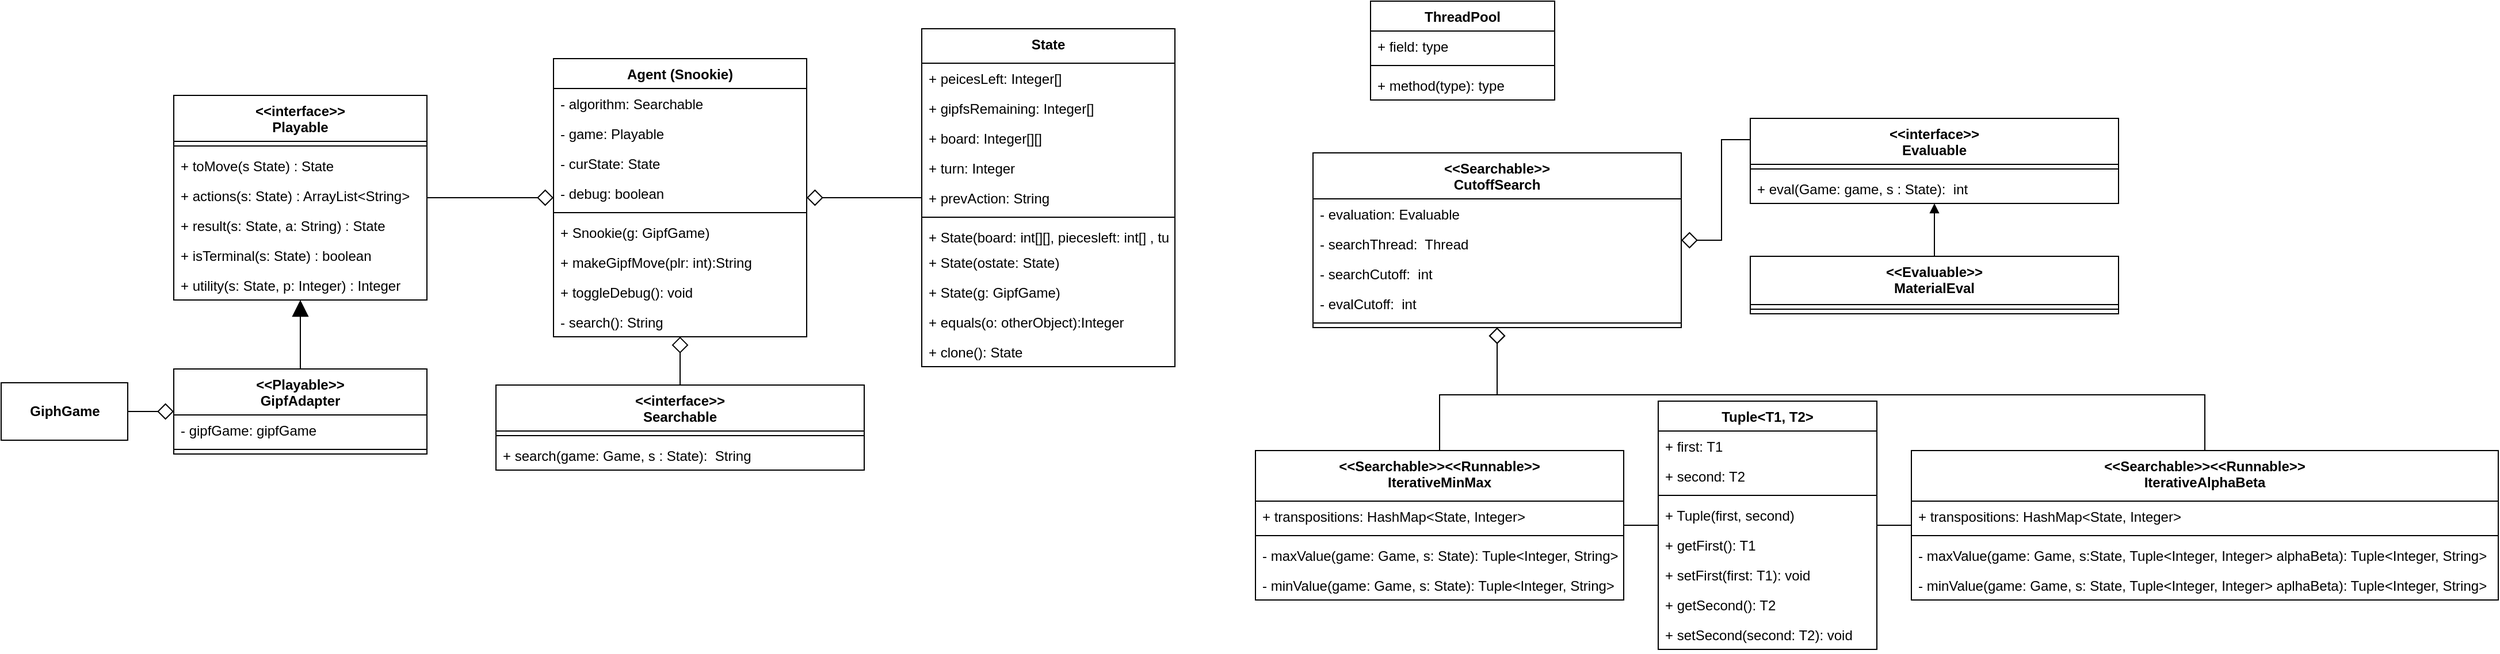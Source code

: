 <mxfile version="20.8.16" type="device"><diagram name="Page-1" id="qkXfBrp7uQLf2SL2iT-S"><mxGraphModel dx="780" dy="504" grid="1" gridSize="10" guides="1" tooltips="1" connect="1" arrows="1" fold="1" page="1" pageScale="1" pageWidth="1100" pageHeight="850" math="0" shadow="0"><root><mxCell id="0"/><mxCell id="1" parent="0"/><mxCell id="hHxyH5yERYXVaYBpHw8k-13" value="Agent (Snookie)" style="swimlane;fontStyle=1;align=center;verticalAlign=top;childLayout=stackLayout;horizontal=1;startSize=26;horizontalStack=0;resizeParent=1;resizeParentMax=0;resizeLast=0;collapsible=1;marginBottom=0;" parent="1" vertex="1"><mxGeometry x="500" y="100" width="220" height="242" as="geometry"/></mxCell><mxCell id="CtnGFcqPAfP0sJJXfYDC-135" value="- algorithm: Searchable  " style="text;strokeColor=none;fillColor=none;align=left;verticalAlign=top;spacingLeft=4;spacingRight=4;overflow=hidden;rotatable=0;points=[[0,0.5],[1,0.5]];portConstraint=eastwest;" parent="hHxyH5yERYXVaYBpHw8k-13" vertex="1"><mxGeometry y="26" width="220" height="26" as="geometry"/></mxCell><mxCell id="rjFPTvb7h-t3FIGgpbaG-9" value="- game: Playable" style="text;strokeColor=none;fillColor=none;align=left;verticalAlign=top;spacingLeft=4;spacingRight=4;overflow=hidden;rotatable=0;points=[[0,0.5],[1,0.5]];portConstraint=eastwest;" parent="hHxyH5yERYXVaYBpHw8k-13" vertex="1"><mxGeometry y="52" width="220" height="26" as="geometry"/></mxCell><mxCell id="rjFPTvb7h-t3FIGgpbaG-42" value="- curState: State" style="text;strokeColor=none;fillColor=none;align=left;verticalAlign=top;spacingLeft=4;spacingRight=4;overflow=hidden;rotatable=0;points=[[0,0.5],[1,0.5]];portConstraint=eastwest;" parent="hHxyH5yERYXVaYBpHw8k-13" vertex="1"><mxGeometry y="78" width="220" height="26" as="geometry"/></mxCell><mxCell id="CtnGFcqPAfP0sJJXfYDC-87" value="- debug: boolean" style="text;strokeColor=none;fillColor=none;align=left;verticalAlign=top;spacingLeft=4;spacingRight=4;overflow=hidden;rotatable=0;points=[[0,0.5],[1,0.5]];portConstraint=eastwest;" parent="hHxyH5yERYXVaYBpHw8k-13" vertex="1"><mxGeometry y="104" width="220" height="26" as="geometry"/></mxCell><mxCell id="hHxyH5yERYXVaYBpHw8k-15" value="" style="line;strokeWidth=1;fillColor=none;align=left;verticalAlign=middle;spacingTop=-1;spacingLeft=3;spacingRight=3;rotatable=0;labelPosition=right;points=[];portConstraint=eastwest;strokeColor=inherit;" parent="hHxyH5yERYXVaYBpHw8k-13" vertex="1"><mxGeometry y="130" width="220" height="8" as="geometry"/></mxCell><mxCell id="Zzobim7I9tTwuG3L4wxH-13" value="+ Snookie(g: GipfGame) " style="text;strokeColor=none;fillColor=none;align=left;verticalAlign=top;spacingLeft=4;spacingRight=4;overflow=hidden;rotatable=0;points=[[0,0.5],[1,0.5]];portConstraint=eastwest;" parent="hHxyH5yERYXVaYBpHw8k-13" vertex="1"><mxGeometry y="138" width="220" height="26" as="geometry"/></mxCell><mxCell id="hHxyH5yERYXVaYBpHw8k-16" value="+ makeGipfMove(plr: int):String" style="text;strokeColor=none;fillColor=none;align=left;verticalAlign=top;spacingLeft=4;spacingRight=4;overflow=hidden;rotatable=0;points=[[0,0.5],[1,0.5]];portConstraint=eastwest;" parent="hHxyH5yERYXVaYBpHw8k-13" vertex="1"><mxGeometry y="164" width="220" height="26" as="geometry"/></mxCell><mxCell id="9Am3-MI80cr76NnRjmBR-2" value="+ toggleDebug(): void" style="text;strokeColor=none;fillColor=none;align=left;verticalAlign=top;spacingLeft=4;spacingRight=4;overflow=hidden;rotatable=0;points=[[0,0.5],[1,0.5]];portConstraint=eastwest;" parent="hHxyH5yERYXVaYBpHw8k-13" vertex="1"><mxGeometry y="190" width="220" height="26" as="geometry"/></mxCell><mxCell id="CtnGFcqPAfP0sJJXfYDC-84" value="- search(): String" style="text;strokeColor=none;fillColor=none;align=left;verticalAlign=top;spacingLeft=4;spacingRight=4;overflow=hidden;rotatable=0;points=[[0,0.5],[1,0.5]];portConstraint=eastwest;" parent="hHxyH5yERYXVaYBpHw8k-13" vertex="1"><mxGeometry y="216" width="220" height="26" as="geometry"/></mxCell><mxCell id="rjFPTvb7h-t3FIGgpbaG-43" style="edgeStyle=orthogonalEdgeStyle;rounded=0;orthogonalLoop=1;jettySize=auto;html=1;exitX=0.5;exitY=0;exitDx=0;exitDy=0;strokeWidth=1;endArrow=diamond;endFill=0;endSize=12;" parent="1" source="hHxyH5yERYXVaYBpHw8k-37" target="CtnGFcqPAfP0sJJXfYDC-104" edge="1"><mxGeometry relative="1" as="geometry"/></mxCell><mxCell id="hHxyH5yERYXVaYBpHw8k-37" value="&lt;&lt;Searchable&gt;&gt;&lt;&lt;Runnable&gt;&gt;&#10;IterativeMinMax" style="swimlane;fontStyle=1;align=center;verticalAlign=top;childLayout=stackLayout;horizontal=1;startSize=44;horizontalStack=0;resizeParent=1;resizeParentMax=0;resizeLast=0;collapsible=1;marginBottom=0;" parent="1" vertex="1"><mxGeometry x="1110" y="441" width="320" height="130" as="geometry"/></mxCell><mxCell id="rjFPTvb7h-t3FIGgpbaG-20" value="+ transpositions: HashMap&lt;State, Integer&gt;" style="text;strokeColor=none;fillColor=none;align=left;verticalAlign=top;spacingLeft=4;spacingRight=4;overflow=hidden;rotatable=0;points=[[0,0.5],[1,0.5]];portConstraint=eastwest;" parent="hHxyH5yERYXVaYBpHw8k-37" vertex="1"><mxGeometry y="44" width="320" height="26" as="geometry"/></mxCell><mxCell id="hHxyH5yERYXVaYBpHw8k-39" value="" style="line;strokeWidth=1;fillColor=none;align=left;verticalAlign=middle;spacingTop=-1;spacingLeft=3;spacingRight=3;rotatable=0;labelPosition=right;points=[];portConstraint=eastwest;strokeColor=inherit;" parent="hHxyH5yERYXVaYBpHw8k-37" vertex="1"><mxGeometry y="70" width="320" height="8" as="geometry"/></mxCell><mxCell id="hHxyH5yERYXVaYBpHw8k-41" value="- maxValue(game: Game, s: State): Tuple&lt;Integer, String&gt;" style="text;strokeColor=none;fillColor=none;align=left;verticalAlign=top;spacingLeft=4;spacingRight=4;overflow=hidden;rotatable=0;points=[[0,0.5],[1,0.5]];portConstraint=eastwest;" parent="hHxyH5yERYXVaYBpHw8k-37" vertex="1"><mxGeometry y="78" width="320" height="26" as="geometry"/></mxCell><mxCell id="hHxyH5yERYXVaYBpHw8k-42" value="- minValue(game: Game, s: State): Tuple&lt;Integer, String&gt; " style="text;strokeColor=none;fillColor=none;align=left;verticalAlign=top;spacingLeft=4;spacingRight=4;overflow=hidden;rotatable=0;points=[[0,0.5],[1,0.5]];portConstraint=eastwest;" parent="hHxyH5yERYXVaYBpHw8k-37" vertex="1"><mxGeometry y="104" width="320" height="26" as="geometry"/></mxCell><mxCell id="Zzobim7I9tTwuG3L4wxH-16" style="edgeStyle=orthogonalEdgeStyle;rounded=0;orthogonalLoop=1;jettySize=auto;html=1;exitX=1;exitY=0.5;exitDx=0;exitDy=0;endArrow=diamond;endFill=0;endSize=12;" parent="1" source="hHxyH5yERYXVaYBpHw8k-43" target="hHxyH5yERYXVaYBpHw8k-13" edge="1"><mxGeometry relative="1" as="geometry"/></mxCell><mxCell id="hHxyH5yERYXVaYBpHw8k-43" value="&lt;&lt;interface&gt;&gt;&#10;Playable" style="swimlane;fontStyle=1;align=center;verticalAlign=top;childLayout=stackLayout;horizontal=1;startSize=40;horizontalStack=0;resizeParent=1;resizeParentMax=0;resizeLast=0;collapsible=1;marginBottom=0;" parent="1" vertex="1"><mxGeometry x="170" y="132" width="220" height="178" as="geometry"/></mxCell><mxCell id="hHxyH5yERYXVaYBpHw8k-45" value="" style="line;strokeWidth=1;fillColor=none;align=left;verticalAlign=middle;spacingTop=-1;spacingLeft=3;spacingRight=3;rotatable=0;labelPosition=right;points=[];portConstraint=eastwest;strokeColor=inherit;" parent="hHxyH5yERYXVaYBpHw8k-43" vertex="1"><mxGeometry y="40" width="220" height="8" as="geometry"/></mxCell><mxCell id="rjFPTvb7h-t3FIGgpbaG-5" value="+ toMove(s State) : State" style="text;strokeColor=none;fillColor=none;align=left;verticalAlign=top;spacingLeft=4;spacingRight=4;overflow=hidden;rotatable=0;points=[[0,0.5],[1,0.5]];portConstraint=eastwest;fontStyle=0" parent="hHxyH5yERYXVaYBpHw8k-43" vertex="1"><mxGeometry y="48" width="220" height="26" as="geometry"/></mxCell><mxCell id="hHxyH5yERYXVaYBpHw8k-47" value="+ actions(s: State) : ArrayList&lt;String&gt;" style="text;strokeColor=none;fillColor=none;align=left;verticalAlign=top;spacingLeft=4;spacingRight=4;overflow=hidden;rotatable=0;points=[[0,0.5],[1,0.5]];portConstraint=eastwest;fontStyle=0" parent="hHxyH5yERYXVaYBpHw8k-43" vertex="1"><mxGeometry y="74" width="220" height="26" as="geometry"/></mxCell><mxCell id="hHxyH5yERYXVaYBpHw8k-48" value="+ result(s: State, a: String) : State" style="text;strokeColor=none;fillColor=none;align=left;verticalAlign=top;spacingLeft=4;spacingRight=4;overflow=hidden;rotatable=0;points=[[0,0.5],[1,0.5]];portConstraint=eastwest;fontStyle=0" parent="hHxyH5yERYXVaYBpHw8k-43" vertex="1"><mxGeometry y="100" width="220" height="26" as="geometry"/></mxCell><mxCell id="hHxyH5yERYXVaYBpHw8k-49" value="+ isTerminal(s: State) : boolean" style="text;strokeColor=none;fillColor=none;align=left;verticalAlign=top;spacingLeft=4;spacingRight=4;overflow=hidden;rotatable=0;points=[[0,0.5],[1,0.5]];portConstraint=eastwest;fontStyle=0" parent="hHxyH5yERYXVaYBpHw8k-43" vertex="1"><mxGeometry y="126" width="220" height="26" as="geometry"/></mxCell><mxCell id="hHxyH5yERYXVaYBpHw8k-50" value="+ utility(s: State, p: Integer) : Integer" style="text;strokeColor=none;fillColor=none;align=left;verticalAlign=top;spacingLeft=4;spacingRight=4;overflow=hidden;rotatable=0;points=[[0,0.5],[1,0.5]];portConstraint=eastwest;fontStyle=0" parent="hHxyH5yERYXVaYBpHw8k-43" vertex="1"><mxGeometry y="152" width="220" height="26" as="geometry"/></mxCell><mxCell id="rjFPTvb7h-t3FIGgpbaG-44" style="edgeStyle=orthogonalEdgeStyle;rounded=0;orthogonalLoop=1;jettySize=auto;html=1;exitX=0.5;exitY=0;exitDx=0;exitDy=0;strokeWidth=1;endArrow=diamond;endFill=0;endSize=12;" parent="1" source="hHxyH5yERYXVaYBpHw8k-51" target="CtnGFcqPAfP0sJJXfYDC-104" edge="1"><mxGeometry relative="1" as="geometry"/></mxCell><mxCell id="hHxyH5yERYXVaYBpHw8k-51" value="&lt;&lt;Searchable&gt;&gt;&lt;&lt;Runnable&gt;&gt;&#10;IterativeAlphaBeta" style="swimlane;fontStyle=1;align=center;verticalAlign=top;childLayout=stackLayout;horizontal=1;startSize=44;horizontalStack=0;resizeParent=1;resizeParentMax=0;resizeLast=0;collapsible=1;marginBottom=0;" parent="1" vertex="1"><mxGeometry x="1680" y="441" width="510" height="130" as="geometry"/></mxCell><mxCell id="hHxyH5yERYXVaYBpHw8k-52" value="+ transpositions: HashMap&lt;State, Integer&gt;" style="text;strokeColor=none;fillColor=none;align=left;verticalAlign=top;spacingLeft=4;spacingRight=4;overflow=hidden;rotatable=0;points=[[0,0.5],[1,0.5]];portConstraint=eastwest;" parent="hHxyH5yERYXVaYBpHw8k-51" vertex="1"><mxGeometry y="44" width="510" height="26" as="geometry"/></mxCell><mxCell id="hHxyH5yERYXVaYBpHw8k-53" value="" style="line;strokeWidth=1;fillColor=none;align=left;verticalAlign=middle;spacingTop=-1;spacingLeft=3;spacingRight=3;rotatable=0;labelPosition=right;points=[];portConstraint=eastwest;strokeColor=inherit;" parent="hHxyH5yERYXVaYBpHw8k-51" vertex="1"><mxGeometry y="70" width="510" height="8" as="geometry"/></mxCell><mxCell id="CtnGFcqPAfP0sJJXfYDC-111" value="- maxValue(game: Game, s:State, Tuple&lt;Integer, Integer&gt; alphaBeta): Tuple&lt;Integer, String&gt;" style="text;strokeColor=none;fillColor=none;align=left;verticalAlign=top;spacingLeft=4;spacingRight=4;overflow=hidden;rotatable=0;points=[[0,0.5],[1,0.5]];portConstraint=eastwest;" parent="hHxyH5yERYXVaYBpHw8k-51" vertex="1"><mxGeometry y="78" width="510" height="26" as="geometry"/></mxCell><mxCell id="CtnGFcqPAfP0sJJXfYDC-112" value="- minValue(game: Game, s: State, Tuple&lt;Integer, Integer&gt; aplhaBeta): Tuple&lt;Integer, String&gt; " style="text;strokeColor=none;fillColor=none;align=left;verticalAlign=top;spacingLeft=4;spacingRight=4;overflow=hidden;rotatable=0;points=[[0,0.5],[1,0.5]];portConstraint=eastwest;" parent="hHxyH5yERYXVaYBpHw8k-51" vertex="1"><mxGeometry y="104" width="510" height="26" as="geometry"/></mxCell><mxCell id="hHxyH5yERYXVaYBpHw8k-62" value="ThreadPool" style="swimlane;fontStyle=1;align=center;verticalAlign=top;childLayout=stackLayout;horizontal=1;startSize=26;horizontalStack=0;resizeParent=1;resizeParentMax=0;resizeLast=0;collapsible=1;marginBottom=0;" parent="1" vertex="1"><mxGeometry x="1210" y="50" width="160" height="86" as="geometry"/></mxCell><mxCell id="hHxyH5yERYXVaYBpHw8k-63" value="+ field: type" style="text;strokeColor=none;fillColor=none;align=left;verticalAlign=top;spacingLeft=4;spacingRight=4;overflow=hidden;rotatable=0;points=[[0,0.5],[1,0.5]];portConstraint=eastwest;" parent="hHxyH5yERYXVaYBpHw8k-62" vertex="1"><mxGeometry y="26" width="160" height="26" as="geometry"/></mxCell><mxCell id="hHxyH5yERYXVaYBpHw8k-64" value="" style="line;strokeWidth=1;fillColor=none;align=left;verticalAlign=middle;spacingTop=-1;spacingLeft=3;spacingRight=3;rotatable=0;labelPosition=right;points=[];portConstraint=eastwest;strokeColor=inherit;" parent="hHxyH5yERYXVaYBpHw8k-62" vertex="1"><mxGeometry y="52" width="160" height="8" as="geometry"/></mxCell><mxCell id="hHxyH5yERYXVaYBpHw8k-65" value="+ method(type): type" style="text;strokeColor=none;fillColor=none;align=left;verticalAlign=top;spacingLeft=4;spacingRight=4;overflow=hidden;rotatable=0;points=[[0,0.5],[1,0.5]];portConstraint=eastwest;" parent="hHxyH5yERYXVaYBpHw8k-62" vertex="1"><mxGeometry y="60" width="160" height="26" as="geometry"/></mxCell><mxCell id="CtnGFcqPAfP0sJJXfYDC-104" value="&lt;&lt;Searchable&gt;&gt;&#10;CutoffSearch" style="swimlane;fontStyle=1;align=center;verticalAlign=top;childLayout=stackLayout;horizontal=1;startSize=40;horizontalStack=0;resizeParent=1;resizeParentMax=0;resizeLast=0;collapsible=1;marginBottom=0;" parent="1" vertex="1"><mxGeometry x="1160" y="182" width="320" height="152" as="geometry"/></mxCell><mxCell id="CtnGFcqPAfP0sJJXfYDC-124" value="- evaluation: Evaluable" style="text;strokeColor=none;fillColor=none;align=left;verticalAlign=top;spacingLeft=4;spacingRight=4;overflow=hidden;rotatable=0;points=[[0,0.5],[1,0.5]];portConstraint=eastwest;" parent="CtnGFcqPAfP0sJJXfYDC-104" vertex="1"><mxGeometry y="40" width="320" height="26" as="geometry"/></mxCell><mxCell id="rjFPTvb7h-t3FIGgpbaG-36" value="- searchThread:  Thread" style="text;strokeColor=none;fillColor=none;align=left;verticalAlign=top;spacingLeft=4;spacingRight=4;overflow=hidden;rotatable=0;points=[[0,0.5],[1,0.5]];portConstraint=eastwest;" parent="CtnGFcqPAfP0sJJXfYDC-104" vertex="1"><mxGeometry y="66" width="320" height="26" as="geometry"/></mxCell><mxCell id="rjFPTvb7h-t3FIGgpbaG-8" value="- searchCutoff:  int" style="text;strokeColor=none;fillColor=none;align=left;verticalAlign=top;spacingLeft=4;spacingRight=4;overflow=hidden;rotatable=0;points=[[0,0.5],[1,0.5]];portConstraint=eastwest;" parent="CtnGFcqPAfP0sJJXfYDC-104" vertex="1"><mxGeometry y="92" width="320" height="26" as="geometry"/></mxCell><mxCell id="rjFPTvb7h-t3FIGgpbaG-23" value="- evalCutoff:  int" style="text;strokeColor=none;fillColor=none;align=left;verticalAlign=top;spacingLeft=4;spacingRight=4;overflow=hidden;rotatable=0;points=[[0,0.5],[1,0.5]];portConstraint=eastwest;" parent="CtnGFcqPAfP0sJJXfYDC-104" vertex="1"><mxGeometry y="118" width="320" height="26" as="geometry"/></mxCell><mxCell id="CtnGFcqPAfP0sJJXfYDC-106" value="" style="line;strokeWidth=1;fillColor=none;align=left;verticalAlign=middle;spacingTop=-1;spacingLeft=3;spacingRight=3;rotatable=0;labelPosition=right;points=[];portConstraint=eastwest;strokeColor=inherit;" parent="CtnGFcqPAfP0sJJXfYDC-104" vertex="1"><mxGeometry y="144" width="320" height="8" as="geometry"/></mxCell><mxCell id="CtnGFcqPAfP0sJJXfYDC-134" style="edgeStyle=orthogonalEdgeStyle;rounded=0;orthogonalLoop=1;jettySize=auto;html=1;exitX=0;exitY=0.25;exitDx=0;exitDy=0;endArrow=diamond;endFill=0;endSize=12;" parent="1" source="CtnGFcqPAfP0sJJXfYDC-116" target="CtnGFcqPAfP0sJJXfYDC-104" edge="1"><mxGeometry relative="1" as="geometry"/></mxCell><mxCell id="CtnGFcqPAfP0sJJXfYDC-116" value="&lt;&lt;interface&gt;&gt;&#10;Evaluable" style="swimlane;fontStyle=1;align=center;verticalAlign=top;childLayout=stackLayout;horizontal=1;startSize=40;horizontalStack=0;resizeParent=1;resizeParentMax=0;resizeLast=0;collapsible=1;marginBottom=0;" parent="1" vertex="1"><mxGeometry x="1540" y="152" width="320" height="74" as="geometry"/></mxCell><mxCell id="CtnGFcqPAfP0sJJXfYDC-117" value="" style="line;strokeWidth=1;fillColor=none;align=left;verticalAlign=middle;spacingTop=-1;spacingLeft=3;spacingRight=3;rotatable=0;labelPosition=right;points=[];portConstraint=eastwest;strokeColor=inherit;" parent="CtnGFcqPAfP0sJJXfYDC-116" vertex="1"><mxGeometry y="40" width="320" height="8" as="geometry"/></mxCell><mxCell id="CtnGFcqPAfP0sJJXfYDC-118" value="+ eval(Game: game, s : State):  int" style="text;strokeColor=none;fillColor=none;align=left;verticalAlign=top;spacingLeft=4;spacingRight=4;overflow=hidden;rotatable=0;points=[[0,0.5],[1,0.5]];portConstraint=eastwest;" parent="CtnGFcqPAfP0sJJXfYDC-116" vertex="1"><mxGeometry y="48" width="320" height="26" as="geometry"/></mxCell><mxCell id="CtnGFcqPAfP0sJJXfYDC-123" style="edgeStyle=orthogonalEdgeStyle;rounded=0;orthogonalLoop=1;jettySize=auto;html=1;exitX=0.5;exitY=0;exitDx=0;exitDy=0;endArrow=block;endFill=1;" parent="1" source="CtnGFcqPAfP0sJJXfYDC-120" target="CtnGFcqPAfP0sJJXfYDC-116" edge="1"><mxGeometry relative="1" as="geometry"/></mxCell><mxCell id="CtnGFcqPAfP0sJJXfYDC-120" value="&lt;&lt;Evaluable&gt;&gt;&#10;MaterialEval" style="swimlane;fontStyle=1;align=center;verticalAlign=top;childLayout=stackLayout;horizontal=1;startSize=42;horizontalStack=0;resizeParent=1;resizeParentMax=0;resizeLast=0;collapsible=1;marginBottom=0;" parent="1" vertex="1"><mxGeometry x="1540" y="272" width="320" height="50" as="geometry"/></mxCell><mxCell id="CtnGFcqPAfP0sJJXfYDC-121" value="" style="line;strokeWidth=1;fillColor=none;align=left;verticalAlign=middle;spacingTop=-1;spacingLeft=3;spacingRight=3;rotatable=0;labelPosition=right;points=[];portConstraint=eastwest;strokeColor=inherit;" parent="CtnGFcqPAfP0sJJXfYDC-120" vertex="1"><mxGeometry y="42" width="320" height="8" as="geometry"/></mxCell><mxCell id="CtnGFcqPAfP0sJJXfYDC-159" style="edgeStyle=orthogonalEdgeStyle;rounded=0;orthogonalLoop=1;jettySize=auto;html=1;exitX=0.5;exitY=0;exitDx=0;exitDy=0;endArrow=diamond;endFill=0;endSize=12;" parent="1" source="CtnGFcqPAfP0sJJXfYDC-128" target="hHxyH5yERYXVaYBpHw8k-13" edge="1"><mxGeometry relative="1" as="geometry"/></mxCell><mxCell id="CtnGFcqPAfP0sJJXfYDC-128" value="&lt;&lt;interface&gt;&gt;&#10;Searchable" style="swimlane;fontStyle=1;align=center;verticalAlign=top;childLayout=stackLayout;horizontal=1;startSize=40;horizontalStack=0;resizeParent=1;resizeParentMax=0;resizeLast=0;collapsible=1;marginBottom=0;" parent="1" vertex="1"><mxGeometry x="450" y="384" width="320" height="74" as="geometry"/></mxCell><mxCell id="CtnGFcqPAfP0sJJXfYDC-130" value="" style="line;strokeWidth=1;fillColor=none;align=left;verticalAlign=middle;spacingTop=-1;spacingLeft=3;spacingRight=3;rotatable=0;labelPosition=right;points=[];portConstraint=eastwest;strokeColor=inherit;" parent="CtnGFcqPAfP0sJJXfYDC-128" vertex="1"><mxGeometry y="40" width="320" height="8" as="geometry"/></mxCell><mxCell id="CtnGFcqPAfP0sJJXfYDC-131" value="+ search(game: Game, s : State):  String" style="text;strokeColor=none;fillColor=none;align=left;verticalAlign=top;spacingLeft=4;spacingRight=4;overflow=hidden;rotatable=0;points=[[0,0.5],[1,0.5]];portConstraint=eastwest;" parent="CtnGFcqPAfP0sJJXfYDC-128" vertex="1"><mxGeometry y="48" width="320" height="26" as="geometry"/></mxCell><mxCell id="CtnGFcqPAfP0sJJXfYDC-136" value="State" style="swimlane;fontStyle=1;align=center;verticalAlign=top;childLayout=stackLayout;horizontal=1;startSize=30;horizontalStack=0;resizeParent=1;resizeParentMax=0;resizeLast=0;collapsible=1;marginBottom=0;" parent="1" vertex="1"><mxGeometry x="820" y="74" width="220" height="294" as="geometry"/></mxCell><mxCell id="CtnGFcqPAfP0sJJXfYDC-137" value="+ peicesLeft: Integer[]" style="text;strokeColor=none;fillColor=none;align=left;verticalAlign=top;spacingLeft=4;spacingRight=4;overflow=hidden;rotatable=0;points=[[0,0.5],[1,0.5]];portConstraint=eastwest;" parent="CtnGFcqPAfP0sJJXfYDC-136" vertex="1"><mxGeometry y="30" width="220" height="26" as="geometry"/></mxCell><mxCell id="CtnGFcqPAfP0sJJXfYDC-138" value="+ gipfsRemaining: Integer[]" style="text;strokeColor=none;fillColor=none;align=left;verticalAlign=top;spacingLeft=4;spacingRight=4;overflow=hidden;rotatable=0;points=[[0,0.5],[1,0.5]];portConstraint=eastwest;" parent="CtnGFcqPAfP0sJJXfYDC-136" vertex="1"><mxGeometry y="56" width="220" height="26" as="geometry"/></mxCell><mxCell id="CtnGFcqPAfP0sJJXfYDC-142" value="+ board: Integer[][]" style="text;strokeColor=none;fillColor=none;align=left;verticalAlign=top;spacingLeft=4;spacingRight=4;overflow=hidden;rotatable=0;points=[[0,0.5],[1,0.5]];portConstraint=eastwest;" parent="CtnGFcqPAfP0sJJXfYDC-136" vertex="1"><mxGeometry y="82" width="220" height="26" as="geometry"/></mxCell><mxCell id="CtnGFcqPAfP0sJJXfYDC-163" value="+ turn: Integer" style="text;strokeColor=none;fillColor=none;align=left;verticalAlign=top;spacingLeft=4;spacingRight=4;overflow=hidden;rotatable=0;points=[[0,0.5],[1,0.5]];portConstraint=eastwest;" parent="CtnGFcqPAfP0sJJXfYDC-136" vertex="1"><mxGeometry y="108" width="220" height="26" as="geometry"/></mxCell><mxCell id="rjFPTvb7h-t3FIGgpbaG-35" value="+ prevAction: String" style="text;strokeColor=none;fillColor=none;align=left;verticalAlign=top;spacingLeft=4;spacingRight=4;overflow=hidden;rotatable=0;points=[[0,0.5],[1,0.5]];portConstraint=eastwest;" parent="CtnGFcqPAfP0sJJXfYDC-136" vertex="1"><mxGeometry y="134" width="220" height="26" as="geometry"/></mxCell><mxCell id="CtnGFcqPAfP0sJJXfYDC-149" value="" style="line;strokeWidth=1;fillColor=none;align=left;verticalAlign=middle;spacingTop=-1;spacingLeft=3;spacingRight=3;rotatable=0;labelPosition=right;points=[];portConstraint=eastwest;strokeColor=inherit;" parent="CtnGFcqPAfP0sJJXfYDC-136" vertex="1"><mxGeometry y="160" width="220" height="8" as="geometry"/></mxCell><mxCell id="rjFPTvb7h-t3FIGgpbaG-33" value="+ State(board: int[][], piecesleft: int[] , turn: int)" style="text;strokeColor=none;fillColor=none;align=left;verticalAlign=top;spacingLeft=4;spacingRight=4;overflow=hidden;rotatable=0;points=[[0,0.5],[1,0.5]];portConstraint=eastwest;" parent="CtnGFcqPAfP0sJJXfYDC-136" vertex="1"><mxGeometry y="168" width="220" height="22" as="geometry"/></mxCell><mxCell id="heUQY6zOeepsnORMLvmK-3" value="+ State(ostate: State)" style="text;strokeColor=none;fillColor=none;align=left;verticalAlign=top;spacingLeft=4;spacingRight=4;overflow=hidden;rotatable=0;points=[[0,0.5],[1,0.5]];portConstraint=eastwest;" vertex="1" parent="CtnGFcqPAfP0sJJXfYDC-136"><mxGeometry y="190" width="220" height="26" as="geometry"/></mxCell><mxCell id="heUQY6zOeepsnORMLvmK-2" value="+ State(g: GipfGame)" style="text;strokeColor=none;fillColor=none;align=left;verticalAlign=top;spacingLeft=4;spacingRight=4;overflow=hidden;rotatable=0;points=[[0,0.5],[1,0.5]];portConstraint=eastwest;" vertex="1" parent="CtnGFcqPAfP0sJJXfYDC-136"><mxGeometry y="216" width="220" height="26" as="geometry"/></mxCell><mxCell id="9Am3-MI80cr76NnRjmBR-1" value="+ equals(o: otherObject):Integer" style="text;strokeColor=none;fillColor=none;align=left;verticalAlign=top;spacingLeft=4;spacingRight=4;overflow=hidden;rotatable=0;points=[[0,0.5],[1,0.5]];portConstraint=eastwest;" parent="CtnGFcqPAfP0sJJXfYDC-136" vertex="1"><mxGeometry y="242" width="220" height="26" as="geometry"/></mxCell><mxCell id="heUQY6zOeepsnORMLvmK-4" value="+ clone(): State" style="text;strokeColor=none;fillColor=none;align=left;verticalAlign=top;spacingLeft=4;spacingRight=4;overflow=hidden;rotatable=0;points=[[0,0.5],[1,0.5]];portConstraint=eastwest;" vertex="1" parent="CtnGFcqPAfP0sJJXfYDC-136"><mxGeometry y="268" width="220" height="26" as="geometry"/></mxCell><mxCell id="rjFPTvb7h-t3FIGgpbaG-6" style="edgeStyle=orthogonalEdgeStyle;rounded=0;orthogonalLoop=1;jettySize=auto;html=1;endArrow=diamond;endFill=0;endSize=12;" parent="1" source="CtnGFcqPAfP0sJJXfYDC-136" target="hHxyH5yERYXVaYBpHw8k-13" edge="1"><mxGeometry relative="1" as="geometry"/></mxCell><mxCell id="rjFPTvb7h-t3FIGgpbaG-31" style="edgeStyle=orthogonalEdgeStyle;rounded=0;orthogonalLoop=1;jettySize=auto;html=1;endArrow=none;endFill=0;endSize=12;" parent="1" source="rjFPTvb7h-t3FIGgpbaG-14" target="hHxyH5yERYXVaYBpHw8k-51" edge="1"><mxGeometry relative="1" as="geometry"/></mxCell><mxCell id="rjFPTvb7h-t3FIGgpbaG-32" style="edgeStyle=orthogonalEdgeStyle;rounded=0;orthogonalLoop=1;jettySize=auto;html=1;exitX=0;exitY=0.5;exitDx=0;exitDy=0;endArrow=none;endFill=0;endSize=12;" parent="1" source="rjFPTvb7h-t3FIGgpbaG-14" target="hHxyH5yERYXVaYBpHw8k-37" edge="1"><mxGeometry relative="1" as="geometry"/></mxCell><mxCell id="rjFPTvb7h-t3FIGgpbaG-14" value="Tuple&lt;T1, T2&gt;" style="swimlane;fontStyle=1;align=center;verticalAlign=top;childLayout=stackLayout;horizontal=1;startSize=26;horizontalStack=0;resizeParent=1;resizeParentMax=0;resizeLast=0;collapsible=1;marginBottom=0;" parent="1" vertex="1"><mxGeometry x="1460" y="398" width="190" height="216" as="geometry"/></mxCell><mxCell id="rjFPTvb7h-t3FIGgpbaG-15" value="+ first: T1" style="text;strokeColor=none;fillColor=none;align=left;verticalAlign=top;spacingLeft=4;spacingRight=4;overflow=hidden;rotatable=0;points=[[0,0.5],[1,0.5]];portConstraint=eastwest;" parent="rjFPTvb7h-t3FIGgpbaG-14" vertex="1"><mxGeometry y="26" width="190" height="26" as="geometry"/></mxCell><mxCell id="9Am3-MI80cr76NnRjmBR-3" value="+ second: T2" style="text;strokeColor=none;fillColor=none;align=left;verticalAlign=top;spacingLeft=4;spacingRight=4;overflow=hidden;rotatable=0;points=[[0,0.5],[1,0.5]];portConstraint=eastwest;" parent="rjFPTvb7h-t3FIGgpbaG-14" vertex="1"><mxGeometry y="52" width="190" height="26" as="geometry"/></mxCell><mxCell id="rjFPTvb7h-t3FIGgpbaG-16" value="" style="line;strokeWidth=1;fillColor=none;align=left;verticalAlign=middle;spacingTop=-1;spacingLeft=3;spacingRight=3;rotatable=0;labelPosition=right;points=[];portConstraint=eastwest;strokeColor=inherit;" parent="rjFPTvb7h-t3FIGgpbaG-14" vertex="1"><mxGeometry y="78" width="190" height="8" as="geometry"/></mxCell><mxCell id="rjFPTvb7h-t3FIGgpbaG-17" value="+ Tuple(first, second)" style="text;strokeColor=none;fillColor=none;align=left;verticalAlign=top;spacingLeft=4;spacingRight=4;overflow=hidden;rotatable=0;points=[[0,0.5],[1,0.5]];portConstraint=eastwest;" parent="rjFPTvb7h-t3FIGgpbaG-14" vertex="1"><mxGeometry y="86" width="190" height="26" as="geometry"/></mxCell><mxCell id="9Am3-MI80cr76NnRjmBR-4" value="+ getFirst(): T1" style="text;strokeColor=none;fillColor=none;align=left;verticalAlign=top;spacingLeft=4;spacingRight=4;overflow=hidden;rotatable=0;points=[[0,0.5],[1,0.5]];portConstraint=eastwest;" parent="rjFPTvb7h-t3FIGgpbaG-14" vertex="1"><mxGeometry y="112" width="190" height="26" as="geometry"/></mxCell><mxCell id="9Am3-MI80cr76NnRjmBR-6" value="+ setFirst(first: T1): void" style="text;strokeColor=none;fillColor=none;align=left;verticalAlign=top;spacingLeft=4;spacingRight=4;overflow=hidden;rotatable=0;points=[[0,0.5],[1,0.5]];portConstraint=eastwest;" parent="rjFPTvb7h-t3FIGgpbaG-14" vertex="1"><mxGeometry y="138" width="190" height="26" as="geometry"/></mxCell><mxCell id="9Am3-MI80cr76NnRjmBR-5" value="+ getSecond(): T2" style="text;strokeColor=none;fillColor=none;align=left;verticalAlign=top;spacingLeft=4;spacingRight=4;overflow=hidden;rotatable=0;points=[[0,0.5],[1,0.5]];portConstraint=eastwest;" parent="rjFPTvb7h-t3FIGgpbaG-14" vertex="1"><mxGeometry y="164" width="190" height="26" as="geometry"/></mxCell><mxCell id="9Am3-MI80cr76NnRjmBR-7" value="+ setSecond(second: T2): void" style="text;strokeColor=none;fillColor=none;align=left;verticalAlign=top;spacingLeft=4;spacingRight=4;overflow=hidden;rotatable=0;points=[[0,0.5],[1,0.5]];portConstraint=eastwest;" parent="rjFPTvb7h-t3FIGgpbaG-14" vertex="1"><mxGeometry y="190" width="190" height="26" as="geometry"/></mxCell><mxCell id="Zzobim7I9tTwuG3L4wxH-15" style="edgeStyle=orthogonalEdgeStyle;rounded=0;orthogonalLoop=1;jettySize=auto;html=1;exitX=1;exitY=0.5;exitDx=0;exitDy=0;endArrow=diamond;endFill=0;endSize=12;" parent="1" source="Zzobim7I9tTwuG3L4wxH-2" target="Zzobim7I9tTwuG3L4wxH-5" edge="1"><mxGeometry relative="1" as="geometry"/></mxCell><mxCell id="Zzobim7I9tTwuG3L4wxH-2" value="&lt;b&gt;GiphGame&lt;/b&gt;" style="html=1;" parent="1" vertex="1"><mxGeometry x="20" y="382" width="110" height="50" as="geometry"/></mxCell><mxCell id="Zzobim7I9tTwuG3L4wxH-14" style="edgeStyle=orthogonalEdgeStyle;rounded=0;orthogonalLoop=1;jettySize=auto;html=1;exitX=0.5;exitY=0;exitDx=0;exitDy=0;endArrow=block;endFill=1;endSize=12;" parent="1" source="Zzobim7I9tTwuG3L4wxH-5" target="hHxyH5yERYXVaYBpHw8k-43" edge="1"><mxGeometry relative="1" as="geometry"/></mxCell><mxCell id="Zzobim7I9tTwuG3L4wxH-5" value="&lt;&lt;Playable&gt;&gt;&#10;GipfAdapter" style="swimlane;fontStyle=1;align=center;verticalAlign=top;childLayout=stackLayout;horizontal=1;startSize=40;horizontalStack=0;resizeParent=1;resizeParentMax=0;resizeLast=0;collapsible=1;marginBottom=0;" parent="1" vertex="1"><mxGeometry x="170" y="370" width="220" height="74" as="geometry"/></mxCell><mxCell id="Zzobim7I9tTwuG3L4wxH-12" value="- gipfGame: gipfGame" style="text;strokeColor=none;fillColor=none;align=left;verticalAlign=top;spacingLeft=4;spacingRight=4;overflow=hidden;rotatable=0;points=[[0,0.5],[1,0.5]];portConstraint=eastwest;" parent="Zzobim7I9tTwuG3L4wxH-5" vertex="1"><mxGeometry y="40" width="220" height="26" as="geometry"/></mxCell><mxCell id="Zzobim7I9tTwuG3L4wxH-6" value="" style="line;strokeWidth=1;fillColor=none;align=left;verticalAlign=middle;spacingTop=-1;spacingLeft=3;spacingRight=3;rotatable=0;labelPosition=right;points=[];portConstraint=eastwest;strokeColor=inherit;" parent="Zzobim7I9tTwuG3L4wxH-5" vertex="1"><mxGeometry y="66" width="220" height="8" as="geometry"/></mxCell></root></mxGraphModel></diagram></mxfile>